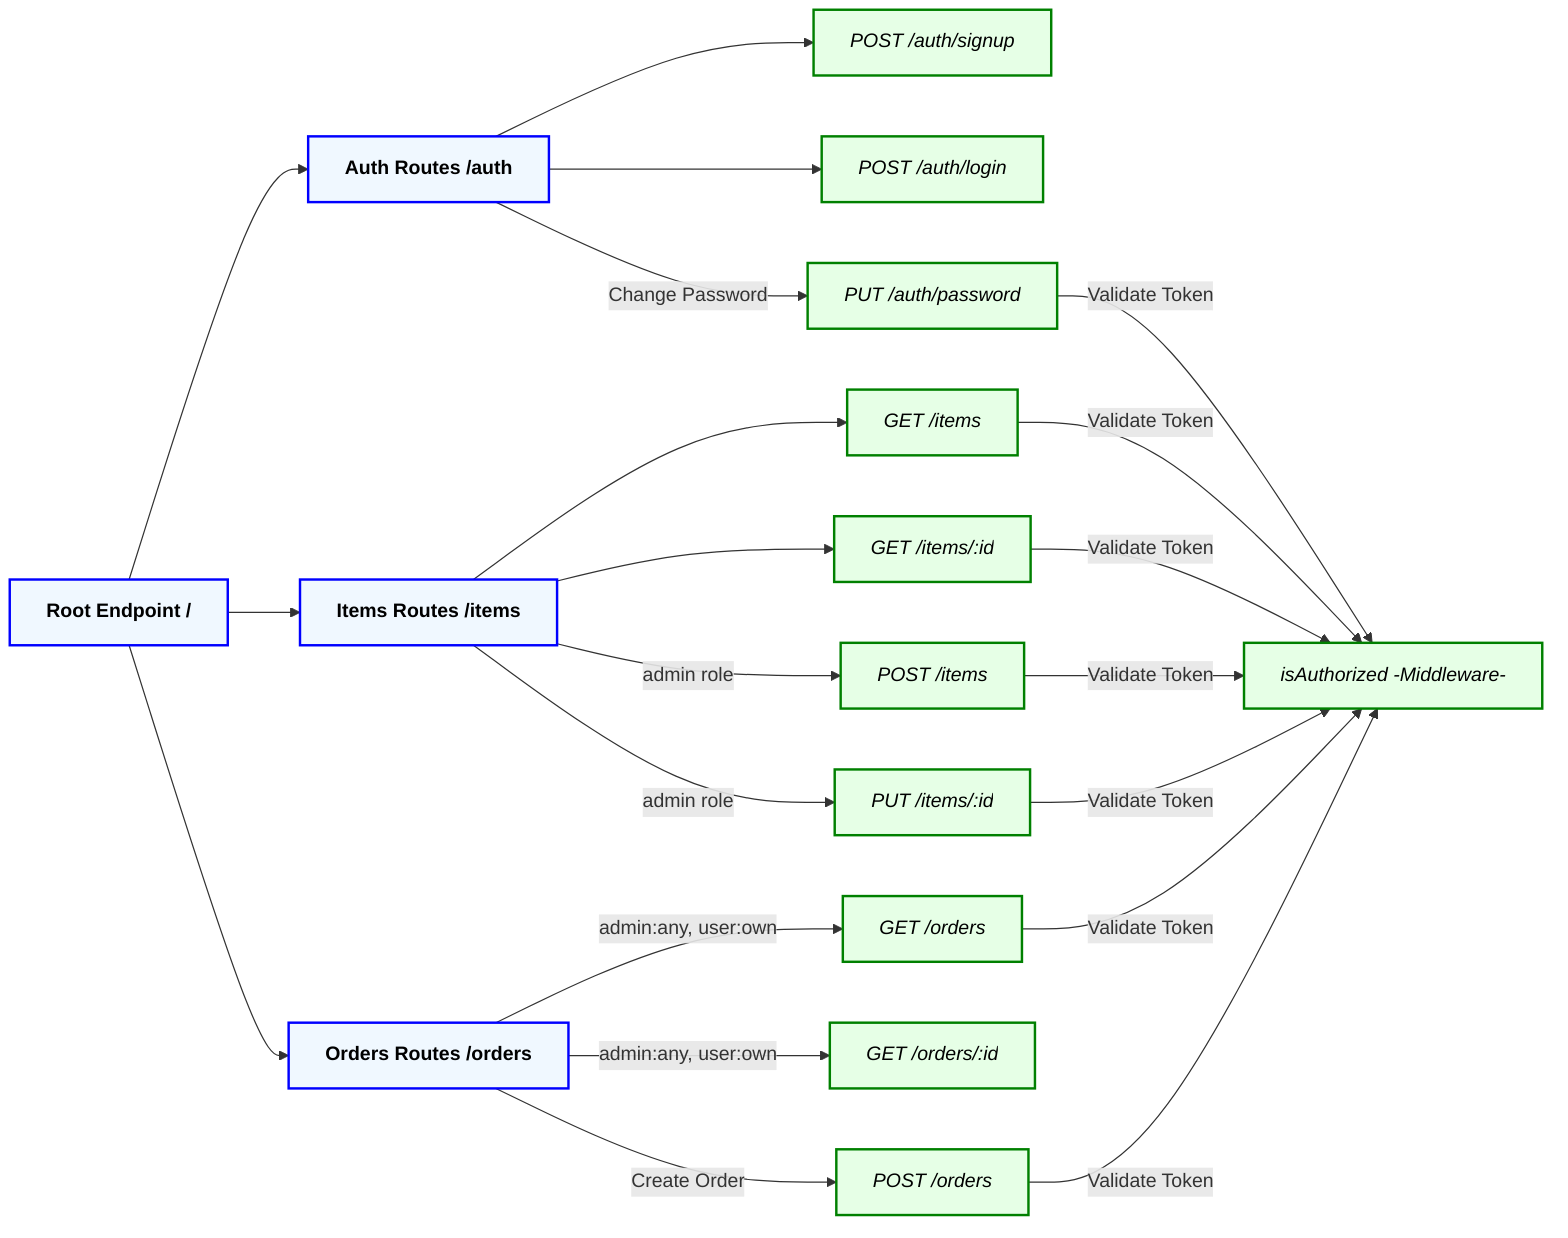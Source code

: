 flowchart LR
    A[Root Endpoint / ]:::endpoint
    B[Auth Routes /auth]:::endpoint
    C[Items Routes /items]:::endpoint
    D[Orders Routes /orders]:::endpoint

    B1[POST /auth/signup]:::route
    B2[POST /auth/login]:::route
    B3[PUT /auth/password]:::route

    C1[GET /items]:::route
    C2[GET /items/:id]:::route
    C3[POST /items]:::route
    C4[PUT /items/:id]:::route

    D1[GET /orders]:::route
    D2[GET /orders/:id]:::route
    D3[POST /orders]:::route

    E[isAuthorized -Middleware-]:::route

    A --> B
    A --> C
    A --> D
    B --> B1
    B --> B2
    B -->|Change Password| B3
    B3 -->|Validate Token| E
    C --> C1
    C1 -->|Validate Token| E
    C --> C2
    C2 -->|Validate Token| E
    C --> |admin role| C3
    C3 -->|Validate Token| E
    C -->|admin role| C4
    C4 -->|Validate Token| E
    D --> |admin:any, user:own| D1
    D1 -->|Validate Token| E
    D --> |admin:any, user:own| D2
    D -->|Create Order| D3
    D3 -->|Validate Token| E

    classDef endpoint fill:#f0f8ff,stroke:#0000ff,stroke-width:2px,color:#000,font-weight:bold;
    classDef route fill:#e6ffe6,stroke:#008000,stroke-width:2px,color:#000,font-style:italic;